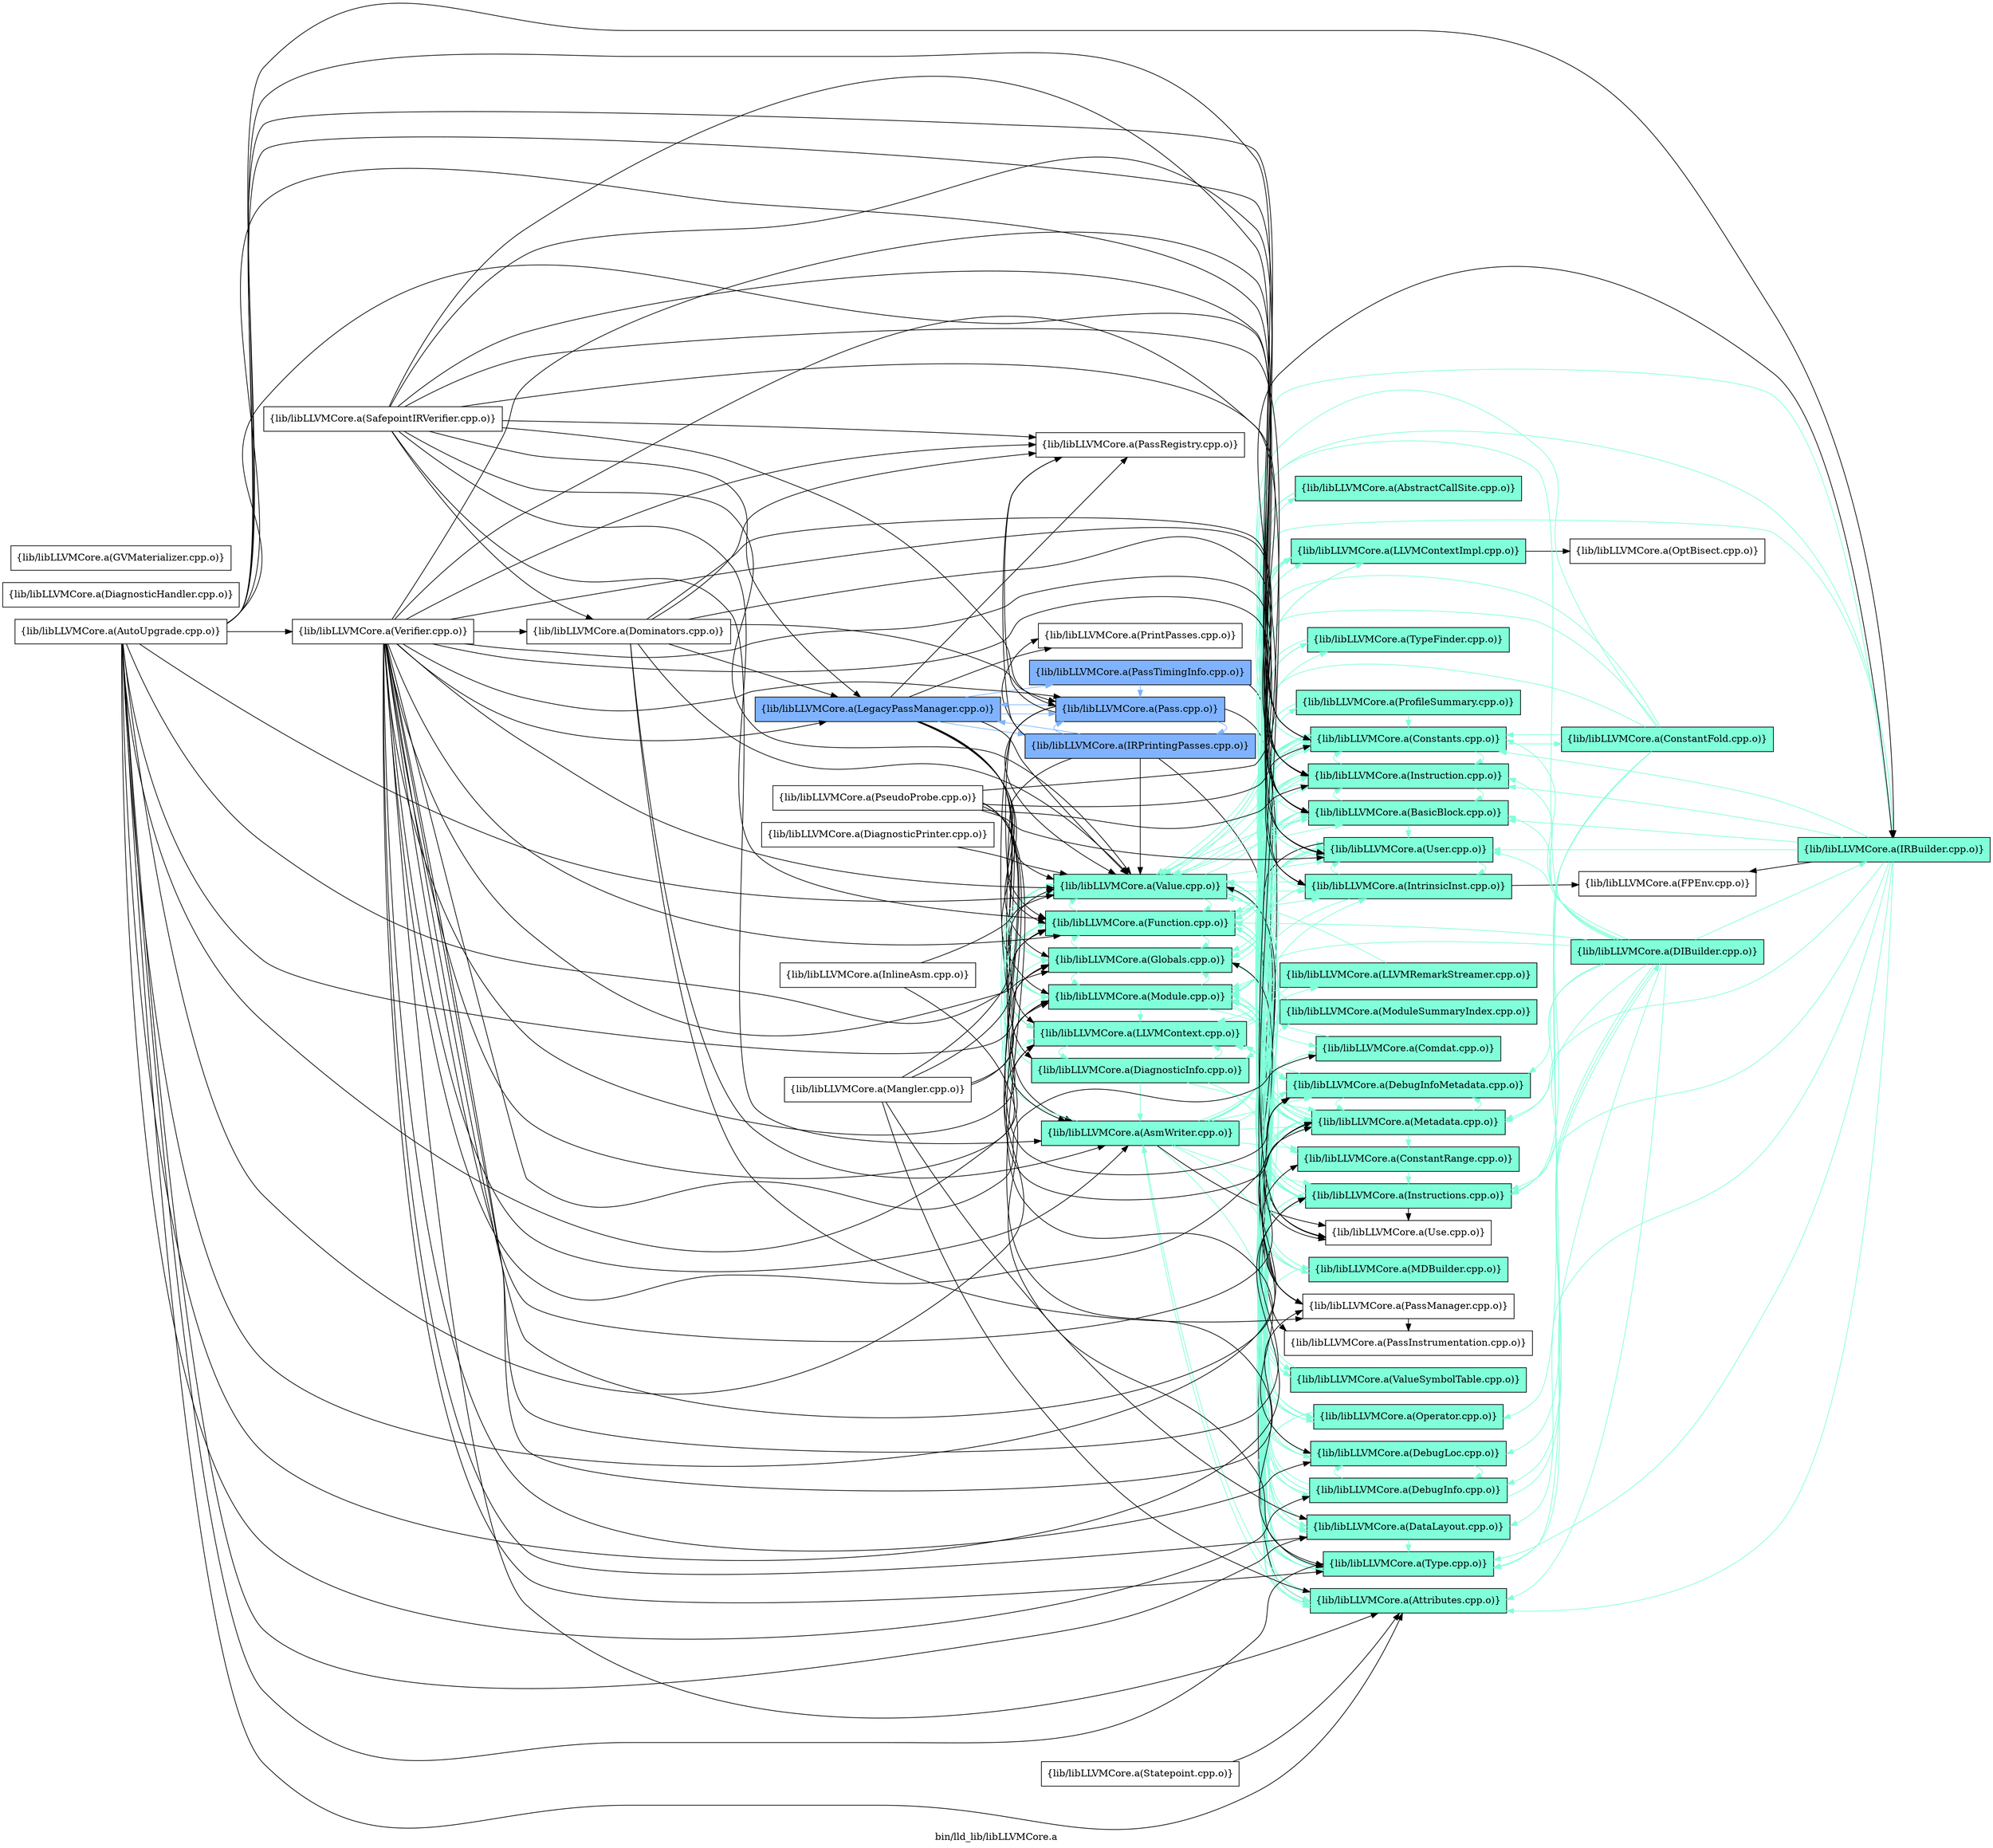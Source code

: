 digraph "bin/lld_lib/libLLVMCore.a" {
	label="bin/lld_lib/libLLVMCore.a";
	rankdir=LR;
	{ rank=same; Node0x559e3ee0b3e8;  }
	{ rank=same; Node0x559e3ee10398; Node0x559e3ee0b5c8; Node0x559e3edfd748; Node0x559e3edfdf18; Node0x559e3ee00448; Node0x559e3ee025b8; Node0x559e3ee0abc8; Node0x559e3edfc2f8; Node0x559e3edfd888; Node0x559e3edfe558; Node0x559e3edff1d8; Node0x559e3ee13638;  }
	{ rank=same; Node0x559e3ee10bb8; Node0x559e3ee0cb08; Node0x559e3ee0d288; Node0x559e3ee08198; Node0x559e3ee08468; Node0x559e3ee0a218; Node0x559e3ee009e8; Node0x559e3ee04598; Node0x559e3ee045e8; Node0x559e3ee0a8f8; Node0x559e3ee088c8; Node0x559e3edfbb28; Node0x559e3ee154d8; Node0x559e3ee13138; Node0x559e3ee11d88; Node0x559e3ee13958; Node0x559e3ee0a678; Node0x559e3ee0fd08; Node0x559e3ee09228; Node0x559e3ee0c1f8; Node0x559e3ee12f58; Node0x559e3edfdb58; Node0x559e3ee02978; Node0x559e3ee030a8; Node0x559e3edff548; Node0x559e3edfd388; Node0x559e3ee09fe8;  }
	{ rank=same; Node0x559e3ee076a8; Node0x559e3ee01f28; Node0x559e3edfbc18; Node0x559e3ee09098;  }

	Node0x559e3ee0b3e8 [shape=record,shape=box,group=2,style=filled,fillcolor="0.600000 0.5 1",label="{lib/libLLVMCore.a(LegacyPassManager.cpp.o)}"];
	Node0x559e3ee0b3e8 -> Node0x559e3ee10398;
	Node0x559e3ee0b3e8 -> Node0x559e3ee0b5c8;
	Node0x559e3ee0b3e8 -> Node0x559e3edfd748;
	Node0x559e3ee0b3e8 -> Node0x559e3edfdf18;
	Node0x559e3ee0b3e8 -> Node0x559e3ee00448[color="0.600000 0.5 1"];
	Node0x559e3ee0b3e8 -> Node0x559e3ee025b8;
	Node0x559e3ee0b3e8 -> Node0x559e3ee0abc8;
	Node0x559e3ee0b3e8 -> Node0x559e3edfc2f8[color="0.600000 0.5 1"];
	Node0x559e3ee0b3e8 -> Node0x559e3edfd888;
	Node0x559e3ee0b3e8 -> Node0x559e3edfe558[color="0.600000 0.5 1"];
	Node0x559e3ee0b3e8 -> Node0x559e3edff1d8;
	Node0x559e3ee0b3e8 -> Node0x559e3ee13638;
	Node0x559e3ee0abc8 [shape=record,shape=box,group=1,style=filled,fillcolor="0.450000 0.5 1",label="{lib/libLLVMCore.a(Module.cpp.o)}"];
	Node0x559e3ee0abc8 -> Node0x559e3ee0d288[color="0.450000 0.5 1"];
	Node0x559e3ee0abc8 -> Node0x559e3ee08468[color="0.450000 0.5 1"];
	Node0x559e3ee0abc8 -> Node0x559e3ee09228[color="0.450000 0.5 1"];
	Node0x559e3ee0abc8 -> Node0x559e3edfd748[color="0.450000 0.5 1"];
	Node0x559e3ee0abc8 -> Node0x559e3edfdf18[color="0.450000 0.5 1"];
	Node0x559e3ee0abc8 -> Node0x559e3ee025b8[color="0.450000 0.5 1"];
	Node0x559e3ee0abc8 -> Node0x559e3ee0a8f8[color="0.450000 0.5 1"];
	Node0x559e3ee0abc8 -> Node0x559e3edff548[color="0.450000 0.5 1"];
	Node0x559e3ee0abc8 -> Node0x559e3ee154d8[color="0.450000 0.5 1"];
	Node0x559e3ee0abc8 -> Node0x559e3ee13138[color="0.450000 0.5 1"];
	Node0x559e3ee0abc8 -> Node0x559e3ee13958[color="0.450000 0.5 1"];
	Node0x559e3ee0abc8 -> Node0x559e3ee13638[color="0.450000 0.5 1"];
	Node0x559e3ee0abc8 -> Node0x559e3ee12f58[color="0.450000 0.5 1"];
	Node0x559e3edfc2f8 [shape=record,shape=box,group=2,style=filled,fillcolor="0.600000 0.5 1",label="{lib/libLLVMCore.a(Pass.cpp.o)}"];
	Node0x559e3edfc2f8 -> Node0x559e3ee10bb8;
	Node0x559e3edfc2f8 -> Node0x559e3edfd748;
	Node0x559e3edfc2f8 -> Node0x559e3ee00448[color="0.600000 0.5 1"];
	Node0x559e3edfc2f8 -> Node0x559e3ee025b8;
	Node0x559e3edfc2f8 -> Node0x559e3ee0b3e8[color="0.600000 0.5 1"];
	Node0x559e3edfc2f8 -> Node0x559e3edfd888;
	Node0x559e3edfc2f8 -> Node0x559e3ee13638;
	Node0x559e3ee13638 [shape=record,shape=box,group=1,style=filled,fillcolor="0.450000 0.5 1",label="{lib/libLLVMCore.a(Value.cpp.o)}"];
	Node0x559e3ee13638 -> Node0x559e3ee10bb8[color="0.450000 0.5 1"];
	Node0x559e3ee13638 -> Node0x559e3ee0cb08[color="0.450000 0.5 1"];
	Node0x559e3ee13638 -> Node0x559e3ee08468[color="0.450000 0.5 1"];
	Node0x559e3ee13638 -> Node0x559e3ee09228[color="0.450000 0.5 1"];
	Node0x559e3ee13638 -> Node0x559e3ee09fe8[color="0.450000 0.5 1"];
	Node0x559e3ee13638 -> Node0x559e3edfd748[color="0.450000 0.5 1"];
	Node0x559e3ee13638 -> Node0x559e3edfdf18[color="0.450000 0.5 1"];
	Node0x559e3ee13638 -> Node0x559e3ee009e8[color="0.450000 0.5 1"];
	Node0x559e3ee13638 -> Node0x559e3ee04598[color="0.450000 0.5 1"];
	Node0x559e3ee13638 -> Node0x559e3ee045e8[color="0.450000 0.5 1"];
	Node0x559e3ee13638 -> Node0x559e3ee025b8[color="0.450000 0.5 1"];
	Node0x559e3ee13638 -> Node0x559e3ee02978[color="0.450000 0.5 1"];
	Node0x559e3ee13638 -> Node0x559e3ee0a8f8[color="0.450000 0.5 1"];
	Node0x559e3ee13638 -> Node0x559e3edfbb28[color="0.450000 0.5 1"];
	Node0x559e3ee13638 -> Node0x559e3ee154d8[color="0.450000 0.5 1"];
	Node0x559e3ee13638 -> Node0x559e3ee11d88;
	Node0x559e3ee13638 -> Node0x559e3ee13958[color="0.450000 0.5 1"];
	Node0x559e3ee13638 -> Node0x559e3ee12f58[color="0.450000 0.5 1"];
	Node0x559e3ee10bb8 [shape=record,shape=box,group=1,style=filled,fillcolor="0.450000 0.5 1",label="{lib/libLLVMCore.a(Attributes.cpp.o)}"];
	Node0x559e3ee10bb8 -> Node0x559e3ee10398[color="0.450000 0.5 1"];
	Node0x559e3ee10bb8 -> Node0x559e3edfd748[color="0.450000 0.5 1"];
	Node0x559e3ee08468 [shape=record,shape=box,group=1,style=filled,fillcolor="0.450000 0.5 1",label="{lib/libLLVMCore.a(Constants.cpp.o)}"];
	Node0x559e3ee08468 -> Node0x559e3ee076a8[color="0.450000 0.5 1"];
	Node0x559e3ee08468 -> Node0x559e3edfd748[color="0.450000 0.5 1"];
	Node0x559e3ee08468 -> Node0x559e3edfdf18[color="0.450000 0.5 1"];
	Node0x559e3ee08468 -> Node0x559e3ee009e8[color="0.450000 0.5 1"];
	Node0x559e3ee08468 -> Node0x559e3ee04598[color="0.450000 0.5 1"];
	Node0x559e3ee08468 -> Node0x559e3edfbb28[color="0.450000 0.5 1"];
	Node0x559e3ee08468 -> Node0x559e3ee154d8[color="0.450000 0.5 1"];
	Node0x559e3ee08468 -> Node0x559e3ee13958[color="0.450000 0.5 1"];
	Node0x559e3ee08468 -> Node0x559e3ee13638[color="0.450000 0.5 1"];
	Node0x559e3ee09bd8 [shape=record,shape=box,group=0,label="{lib/libLLVMCore.a(Mangler.cpp.o)}"];
	Node0x559e3ee09bd8 -> Node0x559e3ee10bb8;
	Node0x559e3ee09bd8 -> Node0x559e3ee09228;
	Node0x559e3ee09bd8 -> Node0x559e3edfd748;
	Node0x559e3ee09bd8 -> Node0x559e3edfdf18;
	Node0x559e3ee09bd8 -> Node0x559e3ee0abc8;
	Node0x559e3ee09bd8 -> Node0x559e3ee13638;
	Node0x559e3ee0a8f8 [shape=record,shape=box,group=1,style=filled,fillcolor="0.450000 0.5 1",label="{lib/libLLVMCore.a(Metadata.cpp.o)}"];
	Node0x559e3ee0a8f8 -> Node0x559e3ee08198[color="0.450000 0.5 1"];
	Node0x559e3ee0a8f8 -> Node0x559e3ee08468[color="0.450000 0.5 1"];
	Node0x559e3ee0a8f8 -> Node0x559e3ee0a218[color="0.450000 0.5 1"];
	Node0x559e3ee0a8f8 -> Node0x559e3ee0a678[color="0.450000 0.5 1"];
	Node0x559e3ee0a8f8 -> Node0x559e3ee025b8[color="0.450000 0.5 1"];
	Node0x559e3ee0a8f8 -> Node0x559e3ee02978[color="0.450000 0.5 1"];
	Node0x559e3ee0a8f8 -> Node0x559e3ee0c1f8[color="0.450000 0.5 1"];
	Node0x559e3ee0a8f8 -> Node0x559e3ee0abc8[color="0.450000 0.5 1"];
	Node0x559e3ee0a8f8 -> Node0x559e3ee154d8[color="0.450000 0.5 1"];
	Node0x559e3ee0a8f8 -> Node0x559e3ee13638[color="0.450000 0.5 1"];
	Node0x559e3ee09228 [shape=record,shape=box,group=1,style=filled,fillcolor="0.450000 0.5 1",label="{lib/libLLVMCore.a(DataLayout.cpp.o)}"];
	Node0x559e3ee09228 -> Node0x559e3edfdf18[color="0.450000 0.5 1"];
	Node0x559e3ee09228 -> Node0x559e3ee0abc8[color="0.450000 0.5 1"];
	Node0x559e3ee09228 -> Node0x559e3ee154d8[color="0.450000 0.5 1"];
	Node0x559e3ee0b5c8 [shape=record,shape=box,group=1,style=filled,fillcolor="0.450000 0.5 1",label="{lib/libLLVMCore.a(DiagnosticInfo.cpp.o)}"];
	Node0x559e3ee0b5c8 -> Node0x559e3ee10398[color="0.450000 0.5 1"];
	Node0x559e3ee0b5c8 -> Node0x559e3ee0a678[color="0.450000 0.5 1"];
	Node0x559e3ee0b5c8 -> Node0x559e3edfd748[color="0.450000 0.5 1"];
	Node0x559e3ee0b5c8 -> Node0x559e3ee009e8[color="0.450000 0.5 1"];
	Node0x559e3ee0b5c8 -> Node0x559e3ee025b8[color="0.450000 0.5 1"];
	Node0x559e3ee0b5c8 -> Node0x559e3ee0a8f8[color="0.450000 0.5 1"];
	Node0x559e3ee0b5c8 -> Node0x559e3ee13638[color="0.450000 0.5 1"];
	Node0x559e3edfd748 [shape=record,shape=box,group=1,style=filled,fillcolor="0.450000 0.5 1",label="{lib/libLLVMCore.a(Function.cpp.o)}"];
	Node0x559e3edfd748 -> Node0x559e3ee0fd08[color="0.450000 0.5 1"];
	Node0x559e3edfd748 -> Node0x559e3ee10bb8[color="0.450000 0.5 1"];
	Node0x559e3edfd748 -> Node0x559e3ee0cb08[color="0.450000 0.5 1"];
	Node0x559e3edfd748 -> Node0x559e3ee08468[color="0.450000 0.5 1"];
	Node0x559e3edfd748 -> Node0x559e3ee09228[color="0.450000 0.5 1"];
	Node0x559e3edfd748 -> Node0x559e3edfdf18[color="0.450000 0.5 1"];
	Node0x559e3edfd748 -> Node0x559e3ee04598[color="0.450000 0.5 1"];
	Node0x559e3edfd748 -> Node0x559e3ee045e8[color="0.450000 0.5 1"];
	Node0x559e3edfd748 -> Node0x559e3ee025b8[color="0.450000 0.5 1"];
	Node0x559e3edfd748 -> Node0x559e3ee0c1f8[color="0.450000 0.5 1"];
	Node0x559e3edfd748 -> Node0x559e3ee0a8f8[color="0.450000 0.5 1"];
	Node0x559e3edfd748 -> Node0x559e3ee0abc8[color="0.450000 0.5 1"];
	Node0x559e3edfd748 -> Node0x559e3ee154d8[color="0.450000 0.5 1"];
	Node0x559e3edfd748 -> Node0x559e3ee13958[color="0.450000 0.5 1"];
	Node0x559e3edfd748 -> Node0x559e3ee13638[color="0.450000 0.5 1"];
	Node0x559e3edfd748 -> Node0x559e3ee12f58[color="0.450000 0.5 1"];
	Node0x559e3edfdf18 [shape=record,shape=box,group=1,style=filled,fillcolor="0.450000 0.5 1",label="{lib/libLLVMCore.a(Globals.cpp.o)}"];
	Node0x559e3edfdf18 -> Node0x559e3ee08198[color="0.450000 0.5 1"];
	Node0x559e3edfdf18 -> Node0x559e3ee08468[color="0.450000 0.5 1"];
	Node0x559e3edfdf18 -> Node0x559e3edfd748[color="0.450000 0.5 1"];
	Node0x559e3edfdf18 -> Node0x559e3ee0a8f8[color="0.450000 0.5 1"];
	Node0x559e3edfdf18 -> Node0x559e3ee0abc8[color="0.450000 0.5 1"];
	Node0x559e3edfdf18 -> Node0x559e3ee154d8[color="0.450000 0.5 1"];
	Node0x559e3edfdf18 -> Node0x559e3ee13958[color="0.450000 0.5 1"];
	Node0x559e3edfdf18 -> Node0x559e3ee13638[color="0.450000 0.5 1"];
	Node0x559e3ee01348 [shape=record,shape=box,group=1,style=filled,fillcolor="0.450000 0.5 1",label="{lib/libLLVMCore.a(IRBuilder.cpp.o)}"];
	Node0x559e3ee01348 -> Node0x559e3ee10bb8[color="0.450000 0.5 1"];
	Node0x559e3ee01348 -> Node0x559e3ee0cb08[color="0.450000 0.5 1"];
	Node0x559e3ee01348 -> Node0x559e3ee08468[color="0.450000 0.5 1"];
	Node0x559e3ee01348 -> Node0x559e3ee09228[color="0.450000 0.5 1"];
	Node0x559e3ee01348 -> Node0x559e3edfd748[color="0.450000 0.5 1"];
	Node0x559e3ee01348 -> Node0x559e3edfdf18[color="0.450000 0.5 1"];
	Node0x559e3ee01348 -> Node0x559e3ee01f28;
	Node0x559e3ee01348 -> Node0x559e3ee009e8[color="0.450000 0.5 1"];
	Node0x559e3ee01348 -> Node0x559e3ee04598[color="0.450000 0.5 1"];
	Node0x559e3ee01348 -> Node0x559e3ee0a8f8[color="0.450000 0.5 1"];
	Node0x559e3ee01348 -> Node0x559e3ee154d8[color="0.450000 0.5 1"];
	Node0x559e3ee01348 -> Node0x559e3ee13958[color="0.450000 0.5 1"];
	Node0x559e3ee01348 -> Node0x559e3ee13638[color="0.450000 0.5 1"];
	Node0x559e3edffd68 [shape=record,shape=box,group=0,label="{lib/libLLVMCore.a(InlineAsm.cpp.o)}"];
	Node0x559e3edffd68 -> Node0x559e3ee154d8;
	Node0x559e3edffd68 -> Node0x559e3ee13638;
	Node0x559e3ee009e8 [shape=record,shape=box,group=1,style=filled,fillcolor="0.450000 0.5 1",label="{lib/libLLVMCore.a(Instruction.cpp.o)}"];
	Node0x559e3ee009e8 -> Node0x559e3ee10bb8[color="0.450000 0.5 1"];
	Node0x559e3ee009e8 -> Node0x559e3ee0cb08[color="0.450000 0.5 1"];
	Node0x559e3ee009e8 -> Node0x559e3ee08468[color="0.450000 0.5 1"];
	Node0x559e3ee009e8 -> Node0x559e3ee04598[color="0.450000 0.5 1"];
	Node0x559e3ee009e8 -> Node0x559e3ee0a8f8[color="0.450000 0.5 1"];
	Node0x559e3ee009e8 -> Node0x559e3ee13958[color="0.450000 0.5 1"];
	Node0x559e3ee009e8 -> Node0x559e3ee13638[color="0.450000 0.5 1"];
	Node0x559e3ee04598 [shape=record,shape=box,group=1,style=filled,fillcolor="0.450000 0.5 1",label="{lib/libLLVMCore.a(Instructions.cpp.o)}"];
	Node0x559e3ee04598 -> Node0x559e3ee10bb8[color="0.450000 0.5 1"];
	Node0x559e3ee04598 -> Node0x559e3ee0cb08[color="0.450000 0.5 1"];
	Node0x559e3ee04598 -> Node0x559e3ee08468[color="0.450000 0.5 1"];
	Node0x559e3ee04598 -> Node0x559e3ee09228[color="0.450000 0.5 1"];
	Node0x559e3ee04598 -> Node0x559e3edfd748[color="0.450000 0.5 1"];
	Node0x559e3ee04598 -> Node0x559e3ee009e8[color="0.450000 0.5 1"];
	Node0x559e3ee04598 -> Node0x559e3ee02978[color="0.450000 0.5 1"];
	Node0x559e3ee04598 -> Node0x559e3ee0c1f8[color="0.450000 0.5 1"];
	Node0x559e3ee04598 -> Node0x559e3ee0a8f8[color="0.450000 0.5 1"];
	Node0x559e3ee04598 -> Node0x559e3ee0abc8[color="0.450000 0.5 1"];
	Node0x559e3ee04598 -> Node0x559e3edfbb28[color="0.450000 0.5 1"];
	Node0x559e3ee04598 -> Node0x559e3ee154d8[color="0.450000 0.5 1"];
	Node0x559e3ee04598 -> Node0x559e3ee11d88;
	Node0x559e3ee04598 -> Node0x559e3ee13958[color="0.450000 0.5 1"];
	Node0x559e3ee04598 -> Node0x559e3ee13638[color="0.450000 0.5 1"];
	Node0x559e3ee025b8 [shape=record,shape=box,group=1,style=filled,fillcolor="0.450000 0.5 1",label="{lib/libLLVMCore.a(LLVMContext.cpp.o)}"];
	Node0x559e3ee025b8 -> Node0x559e3ee0b5c8[color="0.450000 0.5 1"];
	Node0x559e3ee025b8 -> Node0x559e3ee02978[color="0.450000 0.5 1"];
	Node0x559e3ee025b8 -> Node0x559e3ee030a8[color="0.450000 0.5 1"];
	Node0x559e3ee154d8 [shape=record,shape=box,group=1,style=filled,fillcolor="0.450000 0.5 1",label="{lib/libLLVMCore.a(Type.cpp.o)}"];
	Node0x559e3ee154d8 -> Node0x559e3ee08468[color="0.450000 0.5 1"];
	Node0x559e3ee13958 [shape=record,shape=box,group=1,style=filled,fillcolor="0.450000 0.5 1",label="{lib/libLLVMCore.a(User.cpp.o)}"];
	Node0x559e3ee13958 -> Node0x559e3ee045e8[color="0.450000 0.5 1"];
	Node0x559e3ee13958 -> Node0x559e3ee11d88;
	Node0x559e3ee0cb08 [shape=record,shape=box,group=1,style=filled,fillcolor="0.450000 0.5 1",label="{lib/libLLVMCore.a(BasicBlock.cpp.o)}"];
	Node0x559e3ee0cb08 -> Node0x559e3ee08468[color="0.450000 0.5 1"];
	Node0x559e3ee0cb08 -> Node0x559e3ee009e8[color="0.450000 0.5 1"];
	Node0x559e3ee0cb08 -> Node0x559e3ee04598[color="0.450000 0.5 1"];
	Node0x559e3ee0cb08 -> Node0x559e3ee0a8f8[color="0.450000 0.5 1"];
	Node0x559e3ee0cb08 -> Node0x559e3ee154d8[color="0.450000 0.5 1"];
	Node0x559e3ee0cb08 -> Node0x559e3ee13958[color="0.450000 0.5 1"];
	Node0x559e3ee0cb08 -> Node0x559e3ee13638[color="0.450000 0.5 1"];
	Node0x559e3ee0cb08 -> Node0x559e3ee12f58[color="0.450000 0.5 1"];
	Node0x559e3ee045e8 [shape=record,shape=box,group=1,style=filled,fillcolor="0.450000 0.5 1",label="{lib/libLLVMCore.a(IntrinsicInst.cpp.o)}"];
	Node0x559e3ee045e8 -> Node0x559e3ee0cb08[color="0.450000 0.5 1"];
	Node0x559e3ee045e8 -> Node0x559e3ee08468[color="0.450000 0.5 1"];
	Node0x559e3ee045e8 -> Node0x559e3ee09228[color="0.450000 0.5 1"];
	Node0x559e3ee045e8 -> Node0x559e3ee0a218[color="0.450000 0.5 1"];
	Node0x559e3ee045e8 -> Node0x559e3ee01f28;
	Node0x559e3ee045e8 -> Node0x559e3ee009e8[color="0.450000 0.5 1"];
	Node0x559e3ee045e8 -> Node0x559e3ee04598[color="0.450000 0.5 1"];
	Node0x559e3ee045e8 -> Node0x559e3ee0a8f8[color="0.450000 0.5 1"];
	Node0x559e3ee045e8 -> Node0x559e3ee0abc8[color="0.450000 0.5 1"];
	Node0x559e3ee045e8 -> Node0x559e3ee154d8[color="0.450000 0.5 1"];
	Node0x559e3ee045e8 -> Node0x559e3ee13958[color="0.450000 0.5 1"];
	Node0x559e3ee045e8 -> Node0x559e3ee13638[color="0.450000 0.5 1"];
	Node0x559e3edfbb28 [shape=record,shape=box,group=1,style=filled,fillcolor="0.450000 0.5 1",label="{lib/libLLVMCore.a(Operator.cpp.o)}"];
	Node0x559e3edfbb28 -> Node0x559e3ee08468[color="0.450000 0.5 1"];
	Node0x559e3edfbb28 -> Node0x559e3ee09228[color="0.450000 0.5 1"];
	Node0x559e3edfbb28 -> Node0x559e3ee154d8[color="0.450000 0.5 1"];
	Node0x559e3ee0a218 [shape=record,shape=box,group=1,style=filled,fillcolor="0.450000 0.5 1",label="{lib/libLLVMCore.a(DebugInfoMetadata.cpp.o)}"];
	Node0x559e3ee0a218 -> Node0x559e3ee08468[color="0.450000 0.5 1"];
	Node0x559e3ee0a218 -> Node0x559e3ee025b8[color="0.450000 0.5 1"];
	Node0x559e3ee0a218 -> Node0x559e3ee02978[color="0.450000 0.5 1"];
	Node0x559e3ee0a218 -> Node0x559e3ee0a8f8[color="0.450000 0.5 1"];
	Node0x559e3ee0a218 -> Node0x559e3ee154d8[color="0.450000 0.5 1"];
	Node0x559e3ee08198 [shape=record,shape=box,group=1,style=filled,fillcolor="0.450000 0.5 1",label="{lib/libLLVMCore.a(ConstantRange.cpp.o)}"];
	Node0x559e3ee08198 -> Node0x559e3ee04598[color="0.450000 0.5 1"];
	Node0x559e3edfd888 [shape=record,shape=box,group=0,label="{lib/libLLVMCore.a(PassRegistry.cpp.o)}"];
	Node0x559e3ee0a678 [shape=record,shape=box,group=1,style=filled,fillcolor="0.450000 0.5 1",label="{lib/libLLVMCore.a(DebugLoc.cpp.o)}"];
	Node0x559e3ee0a678 -> Node0x559e3ee09fe8[color="0.450000 0.5 1"];
	Node0x559e3ee0a678 -> Node0x559e3ee0a218[color="0.450000 0.5 1"];
	Node0x559e3ee0a678 -> Node0x559e3ee0a8f8[color="0.450000 0.5 1"];
	Node0x559e3edff3b8 [shape=record,shape=box,group=0,label="{lib/libLLVMCore.a(Dominators.cpp.o)}"];
	Node0x559e3edff3b8 -> Node0x559e3ee10398;
	Node0x559e3edff3b8 -> Node0x559e3ee0cb08;
	Node0x559e3edff3b8 -> Node0x559e3ee009e8;
	Node0x559e3edff3b8 -> Node0x559e3ee0b3e8;
	Node0x559e3edff3b8 -> Node0x559e3edfc2f8;
	Node0x559e3edff3b8 -> Node0x559e3edfdb58;
	Node0x559e3edff3b8 -> Node0x559e3edfd888;
	Node0x559e3edff3b8 -> Node0x559e3ee13638;
	Node0x559e3ee11d88 [shape=record,shape=box,group=0,label="{lib/libLLVMCore.a(Use.cpp.o)}"];
	Node0x559e3ee10398 [shape=record,shape=box,group=1,style=filled,fillcolor="0.450000 0.5 1",label="{lib/libLLVMCore.a(AsmWriter.cpp.o)}"];
	Node0x559e3ee10398 -> Node0x559e3ee10bb8[color="0.450000 0.5 1"];
	Node0x559e3ee10398 -> Node0x559e3ee0cb08[color="0.450000 0.5 1"];
	Node0x559e3ee10398 -> Node0x559e3ee0d288[color="0.450000 0.5 1"];
	Node0x559e3ee10398 -> Node0x559e3ee08198[color="0.450000 0.5 1"];
	Node0x559e3ee10398 -> Node0x559e3ee08468[color="0.450000 0.5 1"];
	Node0x559e3ee10398 -> Node0x559e3ee0a218[color="0.450000 0.5 1"];
	Node0x559e3ee10398 -> Node0x559e3edfd748[color="0.450000 0.5 1"];
	Node0x559e3ee10398 -> Node0x559e3edfdf18[color="0.450000 0.5 1"];
	Node0x559e3ee10398 -> Node0x559e3ee009e8[color="0.450000 0.5 1"];
	Node0x559e3ee10398 -> Node0x559e3ee04598[color="0.450000 0.5 1"];
	Node0x559e3ee10398 -> Node0x559e3ee045e8[color="0.450000 0.5 1"];
	Node0x559e3ee10398 -> Node0x559e3ee025b8[color="0.450000 0.5 1"];
	Node0x559e3ee10398 -> Node0x559e3ee0a8f8[color="0.450000 0.5 1"];
	Node0x559e3ee10398 -> Node0x559e3ee0abc8[color="0.450000 0.5 1"];
	Node0x559e3ee10398 -> Node0x559e3ee088c8[color="0.450000 0.5 1"];
	Node0x559e3ee10398 -> Node0x559e3edfbb28[color="0.450000 0.5 1"];
	Node0x559e3ee10398 -> Node0x559e3ee154d8[color="0.450000 0.5 1"];
	Node0x559e3ee10398 -> Node0x559e3ee13138[color="0.450000 0.5 1"];
	Node0x559e3ee10398 -> Node0x559e3ee11d88;
	Node0x559e3ee10398 -> Node0x559e3ee13958[color="0.450000 0.5 1"];
	Node0x559e3ee10398 -> Node0x559e3ee13638[color="0.450000 0.5 1"];
	Node0x559e3ee0d288 [shape=record,shape=box,group=1,style=filled,fillcolor="0.450000 0.5 1",label="{lib/libLLVMCore.a(Comdat.cpp.o)}"];
	Node0x559e3ee0d288 -> Node0x559e3ee0abc8[color="0.450000 0.5 1"];
	Node0x559e3edfe558 [shape=record,shape=box,group=2,style=filled,fillcolor="0.600000 0.5 1",label="{lib/libLLVMCore.a(PassTimingInfo.cpp.o)}"];
	Node0x559e3edfe558 -> Node0x559e3edfc2f8[color="0.600000 0.5 1"];
	Node0x559e3edfe558 -> Node0x559e3edfd388;
	Node0x559e3ee09fe8 [shape=record,shape=box,group=1,style=filled,fillcolor="0.450000 0.5 1",label="{lib/libLLVMCore.a(DebugInfo.cpp.o)}"];
	Node0x559e3ee09fe8 -> Node0x559e3ee09098[color="0.450000 0.5 1"];
	Node0x559e3ee09fe8 -> Node0x559e3ee0a218[color="0.450000 0.5 1"];
	Node0x559e3ee09fe8 -> Node0x559e3ee0a678[color="0.450000 0.5 1"];
	Node0x559e3ee09fe8 -> Node0x559e3edfd748[color="0.450000 0.5 1"];
	Node0x559e3ee09fe8 -> Node0x559e3ee009e8[color="0.450000 0.5 1"];
	Node0x559e3ee09fe8 -> Node0x559e3ee0a8f8[color="0.450000 0.5 1"];
	Node0x559e3ee09fe8 -> Node0x559e3ee0abc8[color="0.450000 0.5 1"];
	Node0x559e3ee09fe8 -> Node0x559e3ee13638[color="0.450000 0.5 1"];
	Node0x559e3ee156b8 [shape=record,shape=box,group=0,label="{lib/libLLVMCore.a(Statepoint.cpp.o)}"];
	Node0x559e3ee156b8 -> Node0x559e3ee10bb8;
	Node0x559e3ee113d8 [shape=record,shape=box,group=0,label="{lib/libLLVMCore.a(AutoUpgrade.cpp.o)}"];
	Node0x559e3ee113d8 -> Node0x559e3ee10bb8;
	Node0x559e3ee113d8 -> Node0x559e3ee0cb08;
	Node0x559e3ee113d8 -> Node0x559e3ee08468;
	Node0x559e3ee113d8 -> Node0x559e3ee09228;
	Node0x559e3ee113d8 -> Node0x559e3ee09fe8;
	Node0x559e3ee113d8 -> Node0x559e3edfd748;
	Node0x559e3ee113d8 -> Node0x559e3edfdf18;
	Node0x559e3ee113d8 -> Node0x559e3ee01348;
	Node0x559e3ee113d8 -> Node0x559e3ee009e8;
	Node0x559e3ee113d8 -> Node0x559e3ee04598;
	Node0x559e3ee113d8 -> Node0x559e3ee045e8;
	Node0x559e3ee113d8 -> Node0x559e3ee025b8;
	Node0x559e3ee113d8 -> Node0x559e3ee0a8f8;
	Node0x559e3ee113d8 -> Node0x559e3ee0abc8;
	Node0x559e3ee113d8 -> Node0x559e3ee154d8;
	Node0x559e3ee113d8 -> Node0x559e3ee13958;
	Node0x559e3ee113d8 -> Node0x559e3ee13638;
	Node0x559e3ee113d8 -> Node0x559e3ee0ff38;
	Node0x559e3ee0b258 [shape=record,shape=box,group=0,label="{lib/libLLVMCore.a(DiagnosticHandler.cpp.o)}"];
	Node0x559e3ee030a8 [shape=record,shape=box,group=1,style=filled,fillcolor="0.450000 0.5 1",label="{lib/libLLVMCore.a(LLVMRemarkStreamer.cpp.o)}"];
	Node0x559e3ee030a8 -> Node0x559e3ee0b5c8[color="0.450000 0.5 1"];
	Node0x559e3ee030a8 -> Node0x559e3ee025b8[color="0.450000 0.5 1"];
	Node0x559e3ee030a8 -> Node0x559e3ee13638[color="0.450000 0.5 1"];
	Node0x559e3ee088c8 [shape=record,shape=box,group=1,style=filled,fillcolor="0.450000 0.5 1",label="{lib/libLLVMCore.a(ModuleSummaryIndex.cpp.o)}"];
	Node0x559e3ee088c8 -> Node0x559e3ee13638[color="0.450000 0.5 1"];
	Node0x559e3edfd388 [shape=record,shape=box,group=0,label="{lib/libLLVMCore.a(PassInstrumentation.cpp.o)}"];
	Node0x559e3edfdb58 [shape=record,shape=box,group=0,label="{lib/libLLVMCore.a(PassManager.cpp.o)}"];
	Node0x559e3edfdb58 -> Node0x559e3edfdf18;
	Node0x559e3edfdb58 -> Node0x559e3edfd388;
	Node0x559e3edfdb58 -> Node0x559e3ee13638;
	Node0x559e3ee0ff38 [shape=record,shape=box,group=0,label="{lib/libLLVMCore.a(Verifier.cpp.o)}"];
	Node0x559e3ee0ff38 -> Node0x559e3ee10398;
	Node0x559e3ee0ff38 -> Node0x559e3ee10bb8;
	Node0x559e3ee0ff38 -> Node0x559e3ee0cb08;
	Node0x559e3ee0ff38 -> Node0x559e3ee0d288;
	Node0x559e3ee0ff38 -> Node0x559e3ee08198;
	Node0x559e3ee0ff38 -> Node0x559e3ee08468;
	Node0x559e3ee0ff38 -> Node0x559e3ee09228;
	Node0x559e3ee0ff38 -> Node0x559e3ee0a218;
	Node0x559e3ee0ff38 -> Node0x559e3ee0a678;
	Node0x559e3ee0ff38 -> Node0x559e3edff3b8;
	Node0x559e3ee0ff38 -> Node0x559e3edfd748;
	Node0x559e3ee0ff38 -> Node0x559e3edfdf18;
	Node0x559e3ee0ff38 -> Node0x559e3ee009e8;
	Node0x559e3ee0ff38 -> Node0x559e3ee04598;
	Node0x559e3ee0ff38 -> Node0x559e3ee045e8;
	Node0x559e3ee0ff38 -> Node0x559e3ee025b8;
	Node0x559e3ee0ff38 -> Node0x559e3ee0b3e8;
	Node0x559e3ee0ff38 -> Node0x559e3ee0a8f8;
	Node0x559e3ee0ff38 -> Node0x559e3ee0abc8;
	Node0x559e3ee0ff38 -> Node0x559e3edfc2f8;
	Node0x559e3ee0ff38 -> Node0x559e3edfdb58;
	Node0x559e3ee0ff38 -> Node0x559e3edfd888;
	Node0x559e3ee0ff38 -> Node0x559e3ee154d8;
	Node0x559e3ee0ff38 -> Node0x559e3ee13958;
	Node0x559e3ee0ff38 -> Node0x559e3ee13638;
	Node0x559e3edff1d8 [shape=record,shape=box,group=0,label="{lib/libLLVMCore.a(PrintPasses.cpp.o)}"];
	Node0x559e3ee0c1f8 [shape=record,shape=box,group=1,style=filled,fillcolor="0.450000 0.5 1",label="{lib/libLLVMCore.a(MDBuilder.cpp.o)}"];
	Node0x559e3ee0c1f8 -> Node0x559e3ee08468[color="0.450000 0.5 1"];
	Node0x559e3ee0c1f8 -> Node0x559e3ee0a8f8[color="0.450000 0.5 1"];
	Node0x559e3ee0c1f8 -> Node0x559e3ee154d8[color="0.450000 0.5 1"];
	Node0x559e3ee0c1f8 -> Node0x559e3ee13638[color="0.450000 0.5 1"];
	Node0x559e3ee00448 [shape=record,shape=box,group=2,style=filled,fillcolor="0.600000 0.5 1",label="{lib/libLLVMCore.a(IRPrintingPasses.cpp.o)}"];
	Node0x559e3ee00448 -> Node0x559e3ee10398;
	Node0x559e3ee00448 -> Node0x559e3ee0b3e8[color="0.600000 0.5 1"];
	Node0x559e3ee00448 -> Node0x559e3edfc2f8[color="0.600000 0.5 1"];
	Node0x559e3ee00448 -> Node0x559e3edfdb58;
	Node0x559e3ee00448 -> Node0x559e3edfd888;
	Node0x559e3ee00448 -> Node0x559e3edff1d8;
	Node0x559e3ee00448 -> Node0x559e3ee13638;
	Node0x559e3ee09098 [shape=record,shape=box,group=1,style=filled,fillcolor="0.450000 0.5 1",label="{lib/libLLVMCore.a(DIBuilder.cpp.o)}"];
	Node0x559e3ee09098 -> Node0x559e3ee10bb8[color="0.450000 0.5 1"];
	Node0x559e3ee09098 -> Node0x559e3ee0cb08[color="0.450000 0.5 1"];
	Node0x559e3ee09098 -> Node0x559e3ee08468[color="0.450000 0.5 1"];
	Node0x559e3ee09098 -> Node0x559e3ee09fe8[color="0.450000 0.5 1"];
	Node0x559e3ee09098 -> Node0x559e3ee0a218[color="0.450000 0.5 1"];
	Node0x559e3ee09098 -> Node0x559e3ee0a678[color="0.450000 0.5 1"];
	Node0x559e3ee09098 -> Node0x559e3edfd748[color="0.450000 0.5 1"];
	Node0x559e3ee09098 -> Node0x559e3ee01348[color="0.450000 0.5 1"];
	Node0x559e3ee09098 -> Node0x559e3ee009e8[color="0.450000 0.5 1"];
	Node0x559e3ee09098 -> Node0x559e3ee04598[color="0.450000 0.5 1"];
	Node0x559e3ee09098 -> Node0x559e3ee0a8f8[color="0.450000 0.5 1"];
	Node0x559e3ee09098 -> Node0x559e3ee0abc8[color="0.450000 0.5 1"];
	Node0x559e3ee09098 -> Node0x559e3ee154d8[color="0.450000 0.5 1"];
	Node0x559e3ee09098 -> Node0x559e3ee13958[color="0.450000 0.5 1"];
	Node0x559e3ee09098 -> Node0x559e3ee13638[color="0.450000 0.5 1"];
	Node0x559e3edfea08 [shape=record,shape=box,group=0,label="{lib/libLLVMCore.a(SafepointIRVerifier.cpp.o)}"];
	Node0x559e3edfea08 -> Node0x559e3ee10398;
	Node0x559e3edfea08 -> Node0x559e3ee0cb08;
	Node0x559e3edfea08 -> Node0x559e3ee08468;
	Node0x559e3edfea08 -> Node0x559e3edff3b8;
	Node0x559e3edfea08 -> Node0x559e3edfd748;
	Node0x559e3edfea08 -> Node0x559e3ee009e8;
	Node0x559e3edfea08 -> Node0x559e3ee0b3e8;
	Node0x559e3edfea08 -> Node0x559e3edfc2f8;
	Node0x559e3edfea08 -> Node0x559e3edfdb58;
	Node0x559e3edfea08 -> Node0x559e3edfd888;
	Node0x559e3edfea08 -> Node0x559e3ee11d88;
	Node0x559e3edfea08 -> Node0x559e3ee13638;
	Node0x559e3edfbc18 [shape=record,shape=box,group=0,label="{lib/libLLVMCore.a(OptBisect.cpp.o)}"];
	Node0x559e3ee0fd08 [shape=record,shape=box,group=1,style=filled,fillcolor="0.450000 0.5 1",label="{lib/libLLVMCore.a(AbstractCallSite.cpp.o)}"];
	Node0x559e3ee0fd08 -> Node0x559e3ee08468[color="0.450000 0.5 1"];
	Node0x559e3ee0fd08 -> Node0x559e3ee04598[color="0.450000 0.5 1"];
	Node0x559e3ee0fd08 -> Node0x559e3ee0a8f8[color="0.450000 0.5 1"];
	Node0x559e3ee0fd08 -> Node0x559e3ee13958[color="0.450000 0.5 1"];
	Node0x559e3edff548 [shape=record,shape=box,group=1,style=filled,fillcolor="0.450000 0.5 1",label="{lib/libLLVMCore.a(ProfileSummary.cpp.o)}"];
	Node0x559e3edff548 -> Node0x559e3ee08468[color="0.450000 0.5 1"];
	Node0x559e3edff548 -> Node0x559e3ee0a8f8[color="0.450000 0.5 1"];
	Node0x559e3edff548 -> Node0x559e3ee154d8[color="0.450000 0.5 1"];
	Node0x559e3ee003a8 [shape=record,shape=box,group=0,label="{lib/libLLVMCore.a(PseudoProbe.cpp.o)}"];
	Node0x559e3ee003a8 -> Node0x559e3ee08468;
	Node0x559e3ee003a8 -> Node0x559e3ee0a218;
	Node0x559e3ee003a8 -> Node0x559e3ee0a678;
	Node0x559e3ee003a8 -> Node0x559e3ee01348;
	Node0x559e3ee003a8 -> Node0x559e3ee009e8;
	Node0x559e3ee003a8 -> Node0x559e3ee0a8f8;
	Node0x559e3ee003a8 -> Node0x559e3ee154d8;
	Node0x559e3ee003a8 -> Node0x559e3ee13958;
	Node0x559e3ee003a8 -> Node0x559e3ee13638;
	Node0x559e3ee13138 [shape=record,shape=box,group=1,style=filled,fillcolor="0.450000 0.5 1",label="{lib/libLLVMCore.a(TypeFinder.cpp.o)}"];
	Node0x559e3ee13138 -> Node0x559e3edfd748[color="0.450000 0.5 1"];
	Node0x559e3ee13138 -> Node0x559e3edfdf18[color="0.450000 0.5 1"];
	Node0x559e3ee13138 -> Node0x559e3ee0a8f8[color="0.450000 0.5 1"];
	Node0x559e3ee02978 [shape=record,shape=box,group=1,style=filled,fillcolor="0.450000 0.5 1",label="{lib/libLLVMCore.a(LLVMContextImpl.cpp.o)}"];
	Node0x559e3ee02978 -> Node0x559e3ee08468[color="0.450000 0.5 1"];
	Node0x559e3ee02978 -> Node0x559e3ee0a218[color="0.450000 0.5 1"];
	Node0x559e3ee02978 -> Node0x559e3ee0a8f8[color="0.450000 0.5 1"];
	Node0x559e3ee02978 -> Node0x559e3ee0abc8[color="0.450000 0.5 1"];
	Node0x559e3ee02978 -> Node0x559e3edfbc18;
	Node0x559e3ee02978 -> Node0x559e3ee13958[color="0.450000 0.5 1"];
	Node0x559e3ee02978 -> Node0x559e3ee13638[color="0.450000 0.5 1"];
	Node0x559e3ee076a8 [shape=record,shape=box,group=1,style=filled,fillcolor="0.450000 0.5 1",label="{lib/libLLVMCore.a(ConstantFold.cpp.o)}"];
	Node0x559e3ee076a8 -> Node0x559e3ee08468[color="0.450000 0.5 1"];
	Node0x559e3ee076a8 -> Node0x559e3edfd748[color="0.450000 0.5 1"];
	Node0x559e3ee076a8 -> Node0x559e3edfdf18[color="0.450000 0.5 1"];
	Node0x559e3ee076a8 -> Node0x559e3ee04598[color="0.450000 0.5 1"];
	Node0x559e3ee076a8 -> Node0x559e3ee0abc8[color="0.450000 0.5 1"];
	Node0x559e3ee076a8 -> Node0x559e3edfbb28[color="0.450000 0.5 1"];
	Node0x559e3ee076a8 -> Node0x559e3ee154d8[color="0.450000 0.5 1"];
	Node0x559e3ee076a8 -> Node0x559e3ee13638[color="0.450000 0.5 1"];
	Node0x559e3edfe4b8 [shape=record,shape=box,group=0,label="{lib/libLLVMCore.a(GVMaterializer.cpp.o)}"];
	Node0x559e3ee12f58 [shape=record,shape=box,group=1,style=filled,fillcolor="0.450000 0.5 1",label="{lib/libLLVMCore.a(ValueSymbolTable.cpp.o)}"];
	Node0x559e3ee12f58 -> Node0x559e3ee13638[color="0.450000 0.5 1"];
	Node0x559e3edffa48 [shape=record,shape=box,group=0,label="{lib/libLLVMCore.a(DiagnosticPrinter.cpp.o)}"];
	Node0x559e3edffa48 -> Node0x559e3ee13638;
	Node0x559e3ee01f28 [shape=record,shape=box,group=0,label="{lib/libLLVMCore.a(FPEnv.cpp.o)}"];
}

